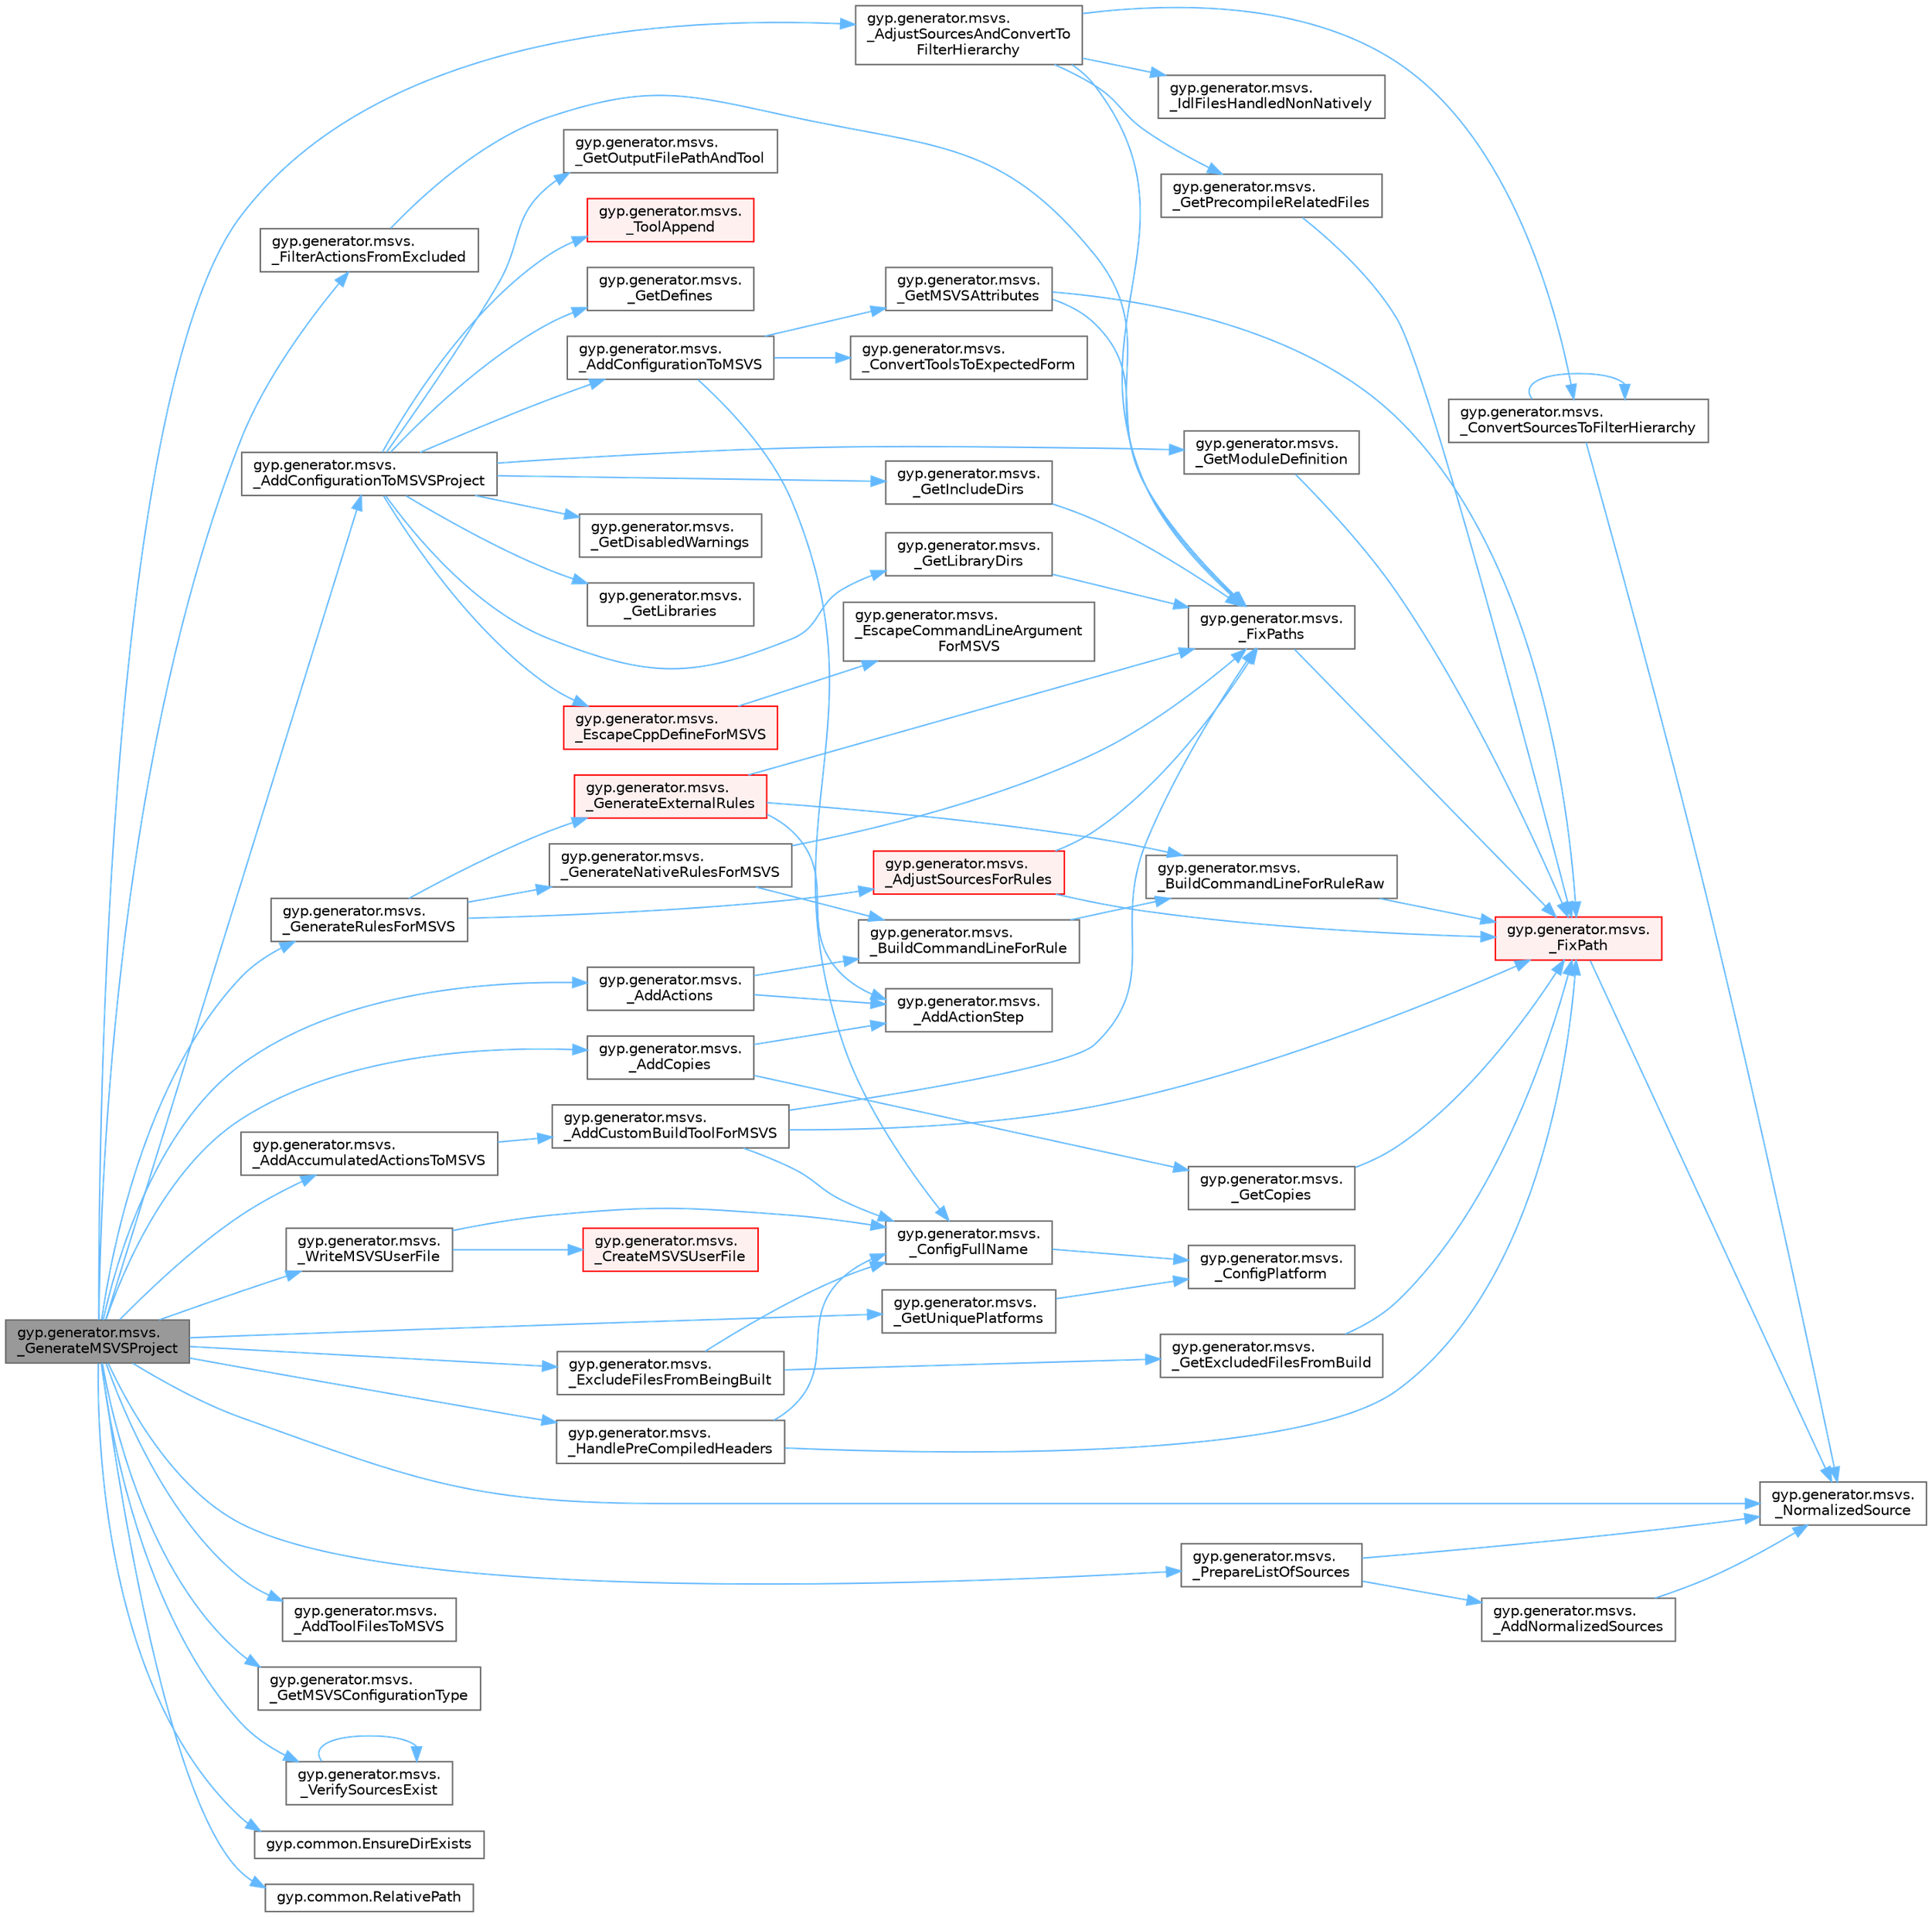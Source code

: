 digraph "gyp.generator.msvs._GenerateMSVSProject"
{
 // LATEX_PDF_SIZE
  bgcolor="transparent";
  edge [fontname=Helvetica,fontsize=10,labelfontname=Helvetica,labelfontsize=10];
  node [fontname=Helvetica,fontsize=10,shape=box,height=0.2,width=0.4];
  rankdir="LR";
  Node1 [id="Node000001",label="gyp.generator.msvs.\l_GenerateMSVSProject",height=0.2,width=0.4,color="gray40", fillcolor="grey60", style="filled", fontcolor="black",tooltip=" "];
  Node1 -> Node2 [id="edge1_Node000001_Node000002",color="steelblue1",style="solid",tooltip=" "];
  Node2 [id="Node000002",label="gyp.generator.msvs.\l_AddAccumulatedActionsToMSVS",height=0.2,width=0.4,color="grey40", fillcolor="white", style="filled",URL="$namespacegyp_1_1generator_1_1msvs.html#a47a43a4e2c9b53aed29dbff8ba562890",tooltip=" "];
  Node2 -> Node3 [id="edge2_Node000002_Node000003",color="steelblue1",style="solid",tooltip=" "];
  Node3 [id="Node000003",label="gyp.generator.msvs.\l_AddCustomBuildToolForMSVS",height=0.2,width=0.4,color="grey40", fillcolor="white", style="filled",URL="$namespacegyp_1_1generator_1_1msvs.html#ac45b034a0381b41b1bb350c77649865a",tooltip=" "];
  Node3 -> Node4 [id="edge3_Node000003_Node000004",color="steelblue1",style="solid",tooltip=" "];
  Node4 [id="Node000004",label="gyp.generator.msvs.\l_ConfigFullName",height=0.2,width=0.4,color="grey40", fillcolor="white", style="filled",URL="$namespacegyp_1_1generator_1_1msvs.html#a8a4d2a99d70ef927f3c64435b4a5d30c",tooltip=" "];
  Node4 -> Node5 [id="edge4_Node000004_Node000005",color="steelblue1",style="solid",tooltip=" "];
  Node5 [id="Node000005",label="gyp.generator.msvs.\l_ConfigPlatform",height=0.2,width=0.4,color="grey40", fillcolor="white", style="filled",URL="$namespacegyp_1_1generator_1_1msvs.html#a64ffcac1a3d2cb45c589e0427d447266",tooltip=" "];
  Node3 -> Node6 [id="edge5_Node000003_Node000006",color="steelblue1",style="solid",tooltip=" "];
  Node6 [id="Node000006",label="gyp.generator.msvs.\l_FixPath",height=0.2,width=0.4,color="red", fillcolor="#FFF0F0", style="filled",URL="$namespacegyp_1_1generator_1_1msvs.html#a706c592f67f43ac8e8e1f0573f747e13",tooltip=" "];
  Node6 -> Node8 [id="edge6_Node000006_Node000008",color="steelblue1",style="solid",tooltip=" "];
  Node8 [id="Node000008",label="gyp.generator.msvs.\l_NormalizedSource",height=0.2,width=0.4,color="grey40", fillcolor="white", style="filled",URL="$namespacegyp_1_1generator_1_1msvs.html#aaa41e8e158a65fd9c8484eec2d48c72d",tooltip=" "];
  Node3 -> Node9 [id="edge7_Node000003_Node000009",color="steelblue1",style="solid",tooltip=" "];
  Node9 [id="Node000009",label="gyp.generator.msvs.\l_FixPaths",height=0.2,width=0.4,color="grey40", fillcolor="white", style="filled",URL="$namespacegyp_1_1generator_1_1msvs.html#abe0103864b6f70b3c1ab25521cb1f1d0",tooltip=" "];
  Node9 -> Node6 [id="edge8_Node000009_Node000006",color="steelblue1",style="solid",tooltip=" "];
  Node1 -> Node10 [id="edge9_Node000001_Node000010",color="steelblue1",style="solid",tooltip=" "];
  Node10 [id="Node000010",label="gyp.generator.msvs.\l_AddActions",height=0.2,width=0.4,color="grey40", fillcolor="white", style="filled",URL="$namespacegyp_1_1generator_1_1msvs.html#af53f258fd96281947a8ffca524de72c3",tooltip=" "];
  Node10 -> Node11 [id="edge10_Node000010_Node000011",color="steelblue1",style="solid",tooltip=" "];
  Node11 [id="Node000011",label="gyp.generator.msvs.\l_AddActionStep",height=0.2,width=0.4,color="grey40", fillcolor="white", style="filled",URL="$namespacegyp_1_1generator_1_1msvs.html#abcda763ba7e13795096a8b9498a5b2a2",tooltip=" "];
  Node10 -> Node12 [id="edge11_Node000010_Node000012",color="steelblue1",style="solid",tooltip=" "];
  Node12 [id="Node000012",label="gyp.generator.msvs.\l_BuildCommandLineForRule",height=0.2,width=0.4,color="grey40", fillcolor="white", style="filled",URL="$namespacegyp_1_1generator_1_1msvs.html#a9e3e350b064512f7865c75aadb99363b",tooltip=" "];
  Node12 -> Node13 [id="edge12_Node000012_Node000013",color="steelblue1",style="solid",tooltip=" "];
  Node13 [id="Node000013",label="gyp.generator.msvs.\l_BuildCommandLineForRuleRaw",height=0.2,width=0.4,color="grey40", fillcolor="white", style="filled",URL="$namespacegyp_1_1generator_1_1msvs.html#a89ff52e85195b4b46800299bb236c670",tooltip=" "];
  Node13 -> Node6 [id="edge13_Node000013_Node000006",color="steelblue1",style="solid",tooltip=" "];
  Node1 -> Node14 [id="edge14_Node000001_Node000014",color="steelblue1",style="solid",tooltip=" "];
  Node14 [id="Node000014",label="gyp.generator.msvs.\l_AddConfigurationToMSVSProject",height=0.2,width=0.4,color="grey40", fillcolor="white", style="filled",URL="$namespacegyp_1_1generator_1_1msvs.html#a6da5b84267bb1412fa27adac728acb95",tooltip=" "];
  Node14 -> Node15 [id="edge15_Node000014_Node000015",color="steelblue1",style="solid",tooltip=" "];
  Node15 [id="Node000015",label="gyp.generator.msvs.\l_AddConfigurationToMSVS",height=0.2,width=0.4,color="grey40", fillcolor="white", style="filled",URL="$namespacegyp_1_1generator_1_1msvs.html#ad2b885c019c007de10fd6229d889acc2",tooltip=" "];
  Node15 -> Node4 [id="edge16_Node000015_Node000004",color="steelblue1",style="solid",tooltip=" "];
  Node15 -> Node16 [id="edge17_Node000015_Node000016",color="steelblue1",style="solid",tooltip=" "];
  Node16 [id="Node000016",label="gyp.generator.msvs.\l_ConvertToolsToExpectedForm",height=0.2,width=0.4,color="grey40", fillcolor="white", style="filled",URL="$namespacegyp_1_1generator_1_1msvs.html#a6b7335c5be0b0337d0999ee7240ba898",tooltip=" "];
  Node15 -> Node17 [id="edge18_Node000015_Node000017",color="steelblue1",style="solid",tooltip=" "];
  Node17 [id="Node000017",label="gyp.generator.msvs.\l_GetMSVSAttributes",height=0.2,width=0.4,color="grey40", fillcolor="white", style="filled",URL="$namespacegyp_1_1generator_1_1msvs.html#a9365678124bfae8620bc06066a586f8d",tooltip=" "];
  Node17 -> Node6 [id="edge19_Node000017_Node000006",color="steelblue1",style="solid",tooltip=" "];
  Node17 -> Node9 [id="edge20_Node000017_Node000009",color="steelblue1",style="solid",tooltip=" "];
  Node14 -> Node18 [id="edge21_Node000014_Node000018",color="steelblue1",style="solid",tooltip=" "];
  Node18 [id="Node000018",label="gyp.generator.msvs.\l_EscapeCppDefineForMSVS",height=0.2,width=0.4,color="red", fillcolor="#FFF0F0", style="filled",URL="$namespacegyp_1_1generator_1_1msvs.html#ac81e960b315aaa264b4bd8f2eee9b162",tooltip=" "];
  Node18 -> Node19 [id="edge22_Node000018_Node000019",color="steelblue1",style="solid",tooltip=" "];
  Node19 [id="Node000019",label="gyp.generator.msvs.\l_EscapeCommandLineArgument\lForMSVS",height=0.2,width=0.4,color="grey40", fillcolor="white", style="filled",URL="$namespacegyp_1_1generator_1_1msvs.html#acfd351e86224cf371502215fe1b1256f",tooltip=" "];
  Node14 -> Node22 [id="edge23_Node000014_Node000022",color="steelblue1",style="solid",tooltip=" "];
  Node22 [id="Node000022",label="gyp.generator.msvs.\l_GetDefines",height=0.2,width=0.4,color="grey40", fillcolor="white", style="filled",URL="$namespacegyp_1_1generator_1_1msvs.html#ab51b8e8d6de9006e1218aabaa1957c94",tooltip=" "];
  Node14 -> Node23 [id="edge24_Node000014_Node000023",color="steelblue1",style="solid",tooltip=" "];
  Node23 [id="Node000023",label="gyp.generator.msvs.\l_GetDisabledWarnings",height=0.2,width=0.4,color="grey40", fillcolor="white", style="filled",URL="$namespacegyp_1_1generator_1_1msvs.html#a118be64a7aaf0caaefe5e3edd2a60eed",tooltip=" "];
  Node14 -> Node24 [id="edge25_Node000014_Node000024",color="steelblue1",style="solid",tooltip=" "];
  Node24 [id="Node000024",label="gyp.generator.msvs.\l_GetIncludeDirs",height=0.2,width=0.4,color="grey40", fillcolor="white", style="filled",URL="$namespacegyp_1_1generator_1_1msvs.html#aaa5b9ae9fc219edb86b5c2c7725e2e08",tooltip=" "];
  Node24 -> Node9 [id="edge26_Node000024_Node000009",color="steelblue1",style="solid",tooltip=" "];
  Node14 -> Node25 [id="edge27_Node000014_Node000025",color="steelblue1",style="solid",tooltip=" "];
  Node25 [id="Node000025",label="gyp.generator.msvs.\l_GetLibraries",height=0.2,width=0.4,color="grey40", fillcolor="white", style="filled",URL="$namespacegyp_1_1generator_1_1msvs.html#a8a59f9afb6017bd37a8890f8f1a5d821",tooltip=" "];
  Node14 -> Node26 [id="edge28_Node000014_Node000026",color="steelblue1",style="solid",tooltip=" "];
  Node26 [id="Node000026",label="gyp.generator.msvs.\l_GetLibraryDirs",height=0.2,width=0.4,color="grey40", fillcolor="white", style="filled",URL="$namespacegyp_1_1generator_1_1msvs.html#ab56a34c837f449609ca2ac9ec8755478",tooltip=" "];
  Node26 -> Node9 [id="edge29_Node000026_Node000009",color="steelblue1",style="solid",tooltip=" "];
  Node14 -> Node27 [id="edge30_Node000014_Node000027",color="steelblue1",style="solid",tooltip=" "];
  Node27 [id="Node000027",label="gyp.generator.msvs.\l_GetModuleDefinition",height=0.2,width=0.4,color="grey40", fillcolor="white", style="filled",URL="$namespacegyp_1_1generator_1_1msvs.html#ac5fa6d2d137bb751cdffbd3575038d24",tooltip=" "];
  Node27 -> Node6 [id="edge31_Node000027_Node000006",color="steelblue1",style="solid",tooltip=" "];
  Node14 -> Node28 [id="edge32_Node000014_Node000028",color="steelblue1",style="solid",tooltip=" "];
  Node28 [id="Node000028",label="gyp.generator.msvs.\l_GetOutputFilePathAndTool",height=0.2,width=0.4,color="grey40", fillcolor="white", style="filled",URL="$namespacegyp_1_1generator_1_1msvs.html#ae6ab531687951079d4344801bddeead8",tooltip=" "];
  Node14 -> Node29 [id="edge33_Node000014_Node000029",color="steelblue1",style="solid",tooltip=" "];
  Node29 [id="Node000029",label="gyp.generator.msvs.\l_ToolAppend",height=0.2,width=0.4,color="red", fillcolor="#FFF0F0", style="filled",URL="$namespacegyp_1_1generator_1_1msvs.html#a4edc9eadd706d9ebfc7ad3e0acca601f",tooltip=" "];
  Node1 -> Node31 [id="edge34_Node000001_Node000031",color="steelblue1",style="solid",tooltip=" "];
  Node31 [id="Node000031",label="gyp.generator.msvs.\l_AddCopies",height=0.2,width=0.4,color="grey40", fillcolor="white", style="filled",URL="$namespacegyp_1_1generator_1_1msvs.html#acbd46fbec39458c454fcd6f0ef98e019",tooltip=" "];
  Node31 -> Node11 [id="edge35_Node000031_Node000011",color="steelblue1",style="solid",tooltip=" "];
  Node31 -> Node32 [id="edge36_Node000031_Node000032",color="steelblue1",style="solid",tooltip=" "];
  Node32 [id="Node000032",label="gyp.generator.msvs.\l_GetCopies",height=0.2,width=0.4,color="grey40", fillcolor="white", style="filled",URL="$namespacegyp_1_1generator_1_1msvs.html#a5853ca36178846735c15c20311713233",tooltip=" "];
  Node32 -> Node6 [id="edge37_Node000032_Node000006",color="steelblue1",style="solid",tooltip=" "];
  Node1 -> Node33 [id="edge38_Node000001_Node000033",color="steelblue1",style="solid",tooltip=" "];
  Node33 [id="Node000033",label="gyp.generator.msvs.\l_AddToolFilesToMSVS",height=0.2,width=0.4,color="grey40", fillcolor="white", style="filled",URL="$namespacegyp_1_1generator_1_1msvs.html#a9149f48c5e10e98f1369d2fa2023cf8f",tooltip=" "];
  Node1 -> Node34 [id="edge39_Node000001_Node000034",color="steelblue1",style="solid",tooltip=" "];
  Node34 [id="Node000034",label="gyp.generator.msvs.\l_AdjustSourcesAndConvertTo\lFilterHierarchy",height=0.2,width=0.4,color="grey40", fillcolor="white", style="filled",URL="$namespacegyp_1_1generator_1_1msvs.html#ab16b2be7323bc19e0f170632e8e32afb",tooltip=" "];
  Node34 -> Node35 [id="edge40_Node000034_Node000035",color="steelblue1",style="solid",tooltip=" "];
  Node35 [id="Node000035",label="gyp.generator.msvs.\l_ConvertSourcesToFilterHierarchy",height=0.2,width=0.4,color="grey40", fillcolor="white", style="filled",URL="$namespacegyp_1_1generator_1_1msvs.html#a7f48e426761df362fae7b62bfde2d60e",tooltip=" "];
  Node35 -> Node35 [id="edge41_Node000035_Node000035",color="steelblue1",style="solid",tooltip=" "];
  Node35 -> Node8 [id="edge42_Node000035_Node000008",color="steelblue1",style="solid",tooltip=" "];
  Node34 -> Node9 [id="edge43_Node000034_Node000009",color="steelblue1",style="solid",tooltip=" "];
  Node34 -> Node36 [id="edge44_Node000034_Node000036",color="steelblue1",style="solid",tooltip=" "];
  Node36 [id="Node000036",label="gyp.generator.msvs.\l_GetPrecompileRelatedFiles",height=0.2,width=0.4,color="grey40", fillcolor="white", style="filled",URL="$namespacegyp_1_1generator_1_1msvs.html#aec9374070b04ddab2788204cff916790",tooltip=" "];
  Node36 -> Node6 [id="edge45_Node000036_Node000006",color="steelblue1",style="solid",tooltip=" "];
  Node34 -> Node37 [id="edge46_Node000034_Node000037",color="steelblue1",style="solid",tooltip=" "];
  Node37 [id="Node000037",label="gyp.generator.msvs.\l_IdlFilesHandledNonNatively",height=0.2,width=0.4,color="grey40", fillcolor="white", style="filled",URL="$namespacegyp_1_1generator_1_1msvs.html#a07e3a07a8e87165e27e142554cd3f88f",tooltip=" "];
  Node1 -> Node38 [id="edge47_Node000001_Node000038",color="steelblue1",style="solid",tooltip=" "];
  Node38 [id="Node000038",label="gyp.generator.msvs.\l_ExcludeFilesFromBeingBuilt",height=0.2,width=0.4,color="grey40", fillcolor="white", style="filled",URL="$namespacegyp_1_1generator_1_1msvs.html#a173d23ba06fa102b00d2b24308347bf5",tooltip=" "];
  Node38 -> Node4 [id="edge48_Node000038_Node000004",color="steelblue1",style="solid",tooltip=" "];
  Node38 -> Node39 [id="edge49_Node000038_Node000039",color="steelblue1",style="solid",tooltip=" "];
  Node39 [id="Node000039",label="gyp.generator.msvs.\l_GetExcludedFilesFromBuild",height=0.2,width=0.4,color="grey40", fillcolor="white", style="filled",URL="$namespacegyp_1_1generator_1_1msvs.html#a0a4dc065cf8c132c4a482fb6e5e59a86",tooltip=" "];
  Node39 -> Node6 [id="edge50_Node000039_Node000006",color="steelblue1",style="solid",tooltip=" "];
  Node1 -> Node40 [id="edge51_Node000001_Node000040",color="steelblue1",style="solid",tooltip=" "];
  Node40 [id="Node000040",label="gyp.generator.msvs.\l_FilterActionsFromExcluded",height=0.2,width=0.4,color="grey40", fillcolor="white", style="filled",URL="$namespacegyp_1_1generator_1_1msvs.html#aaa8857e6fa22b25e432c3fca3774b7c6",tooltip=" "];
  Node40 -> Node9 [id="edge52_Node000040_Node000009",color="steelblue1",style="solid",tooltip=" "];
  Node1 -> Node41 [id="edge53_Node000001_Node000041",color="steelblue1",style="solid",tooltip=" "];
  Node41 [id="Node000041",label="gyp.generator.msvs.\l_GenerateRulesForMSVS",height=0.2,width=0.4,color="grey40", fillcolor="white", style="filled",URL="$namespacegyp_1_1generator_1_1msvs.html#a9b07d19a2a7c9cb0f97269d619326a7a",tooltip=" "];
  Node41 -> Node42 [id="edge54_Node000041_Node000042",color="steelblue1",style="solid",tooltip=" "];
  Node42 [id="Node000042",label="gyp.generator.msvs.\l_AdjustSourcesForRules",height=0.2,width=0.4,color="red", fillcolor="#FFF0F0", style="filled",URL="$namespacegyp_1_1generator_1_1msvs.html#a5dbb1dc3aadc8929bfb48430fa5c7f8c",tooltip=" "];
  Node42 -> Node6 [id="edge55_Node000042_Node000006",color="steelblue1",style="solid",tooltip=" "];
  Node42 -> Node9 [id="edge56_Node000042_Node000009",color="steelblue1",style="solid",tooltip=" "];
  Node41 -> Node46 [id="edge57_Node000041_Node000046",color="steelblue1",style="solid",tooltip=" "];
  Node46 [id="Node000046",label="gyp.generator.msvs.\l_GenerateExternalRules",height=0.2,width=0.4,color="red", fillcolor="#FFF0F0", style="filled",URL="$namespacegyp_1_1generator_1_1msvs.html#a04717648f4f88231b2c7677dd56e9a6a",tooltip=" "];
  Node46 -> Node11 [id="edge58_Node000046_Node000011",color="steelblue1",style="solid",tooltip=" "];
  Node46 -> Node13 [id="edge59_Node000046_Node000013",color="steelblue1",style="solid",tooltip=" "];
  Node46 -> Node9 [id="edge60_Node000046_Node000009",color="steelblue1",style="solid",tooltip=" "];
  Node41 -> Node50 [id="edge61_Node000041_Node000050",color="steelblue1",style="solid",tooltip=" "];
  Node50 [id="Node000050",label="gyp.generator.msvs.\l_GenerateNativeRulesForMSVS",height=0.2,width=0.4,color="grey40", fillcolor="white", style="filled",URL="$namespacegyp_1_1generator_1_1msvs.html#aedb18f1ffab963e20fb3ec86363d9ec8",tooltip=" "];
  Node50 -> Node12 [id="edge62_Node000050_Node000012",color="steelblue1",style="solid",tooltip=" "];
  Node50 -> Node9 [id="edge63_Node000050_Node000009",color="steelblue1",style="solid",tooltip=" "];
  Node1 -> Node51 [id="edge64_Node000001_Node000051",color="steelblue1",style="solid",tooltip=" "];
  Node51 [id="Node000051",label="gyp.generator.msvs.\l_GetMSVSConfigurationType",height=0.2,width=0.4,color="grey40", fillcolor="white", style="filled",URL="$namespacegyp_1_1generator_1_1msvs.html#a73c5fe13c41f58f01c5296ae4977f65d",tooltip=" "];
  Node1 -> Node52 [id="edge65_Node000001_Node000052",color="steelblue1",style="solid",tooltip=" "];
  Node52 [id="Node000052",label="gyp.generator.msvs.\l_GetUniquePlatforms",height=0.2,width=0.4,color="grey40", fillcolor="white", style="filled",URL="$namespacegyp_1_1generator_1_1msvs.html#a90a25637d19d2d9c2c8495550301f38b",tooltip=" "];
  Node52 -> Node5 [id="edge66_Node000052_Node000005",color="steelblue1",style="solid",tooltip=" "];
  Node1 -> Node53 [id="edge67_Node000001_Node000053",color="steelblue1",style="solid",tooltip=" "];
  Node53 [id="Node000053",label="gyp.generator.msvs.\l_HandlePreCompiledHeaders",height=0.2,width=0.4,color="grey40", fillcolor="white", style="filled",URL="$namespacegyp_1_1generator_1_1msvs.html#acb28fcf8b7977e8dfbe3fb1438008e08",tooltip=" "];
  Node53 -> Node4 [id="edge68_Node000053_Node000004",color="steelblue1",style="solid",tooltip=" "];
  Node53 -> Node6 [id="edge69_Node000053_Node000006",color="steelblue1",style="solid",tooltip=" "];
  Node1 -> Node8 [id="edge70_Node000001_Node000008",color="steelblue1",style="solid",tooltip=" "];
  Node1 -> Node54 [id="edge71_Node000001_Node000054",color="steelblue1",style="solid",tooltip=" "];
  Node54 [id="Node000054",label="gyp.generator.msvs.\l_PrepareListOfSources",height=0.2,width=0.4,color="grey40", fillcolor="white", style="filled",URL="$namespacegyp_1_1generator_1_1msvs.html#aabd3d4c15addf0e5c2a519cfbb4382e6",tooltip=" "];
  Node54 -> Node55 [id="edge72_Node000054_Node000055",color="steelblue1",style="solid",tooltip=" "];
  Node55 [id="Node000055",label="gyp.generator.msvs.\l_AddNormalizedSources",height=0.2,width=0.4,color="grey40", fillcolor="white", style="filled",URL="$namespacegyp_1_1generator_1_1msvs.html#a12b3b10c5721970b889478878a3f37e9",tooltip=" "];
  Node55 -> Node8 [id="edge73_Node000055_Node000008",color="steelblue1",style="solid",tooltip=" "];
  Node54 -> Node8 [id="edge74_Node000054_Node000008",color="steelblue1",style="solid",tooltip=" "];
  Node1 -> Node56 [id="edge75_Node000001_Node000056",color="steelblue1",style="solid",tooltip=" "];
  Node56 [id="Node000056",label="gyp.generator.msvs.\l_VerifySourcesExist",height=0.2,width=0.4,color="grey40", fillcolor="white", style="filled",URL="$namespacegyp_1_1generator_1_1msvs.html#acc7d4750c80358b8459cf17b8302ad9f",tooltip=" "];
  Node56 -> Node56 [id="edge76_Node000056_Node000056",color="steelblue1",style="solid",tooltip=" "];
  Node1 -> Node57 [id="edge77_Node000001_Node000057",color="steelblue1",style="solid",tooltip=" "];
  Node57 [id="Node000057",label="gyp.generator.msvs.\l_WriteMSVSUserFile",height=0.2,width=0.4,color="grey40", fillcolor="white", style="filled",URL="$namespacegyp_1_1generator_1_1msvs.html#a54ef3d2e2d30037a80e0eeb6c6d5e400",tooltip=" "];
  Node57 -> Node4 [id="edge78_Node000057_Node000004",color="steelblue1",style="solid",tooltip=" "];
  Node57 -> Node58 [id="edge79_Node000057_Node000058",color="steelblue1",style="solid",tooltip=" "];
  Node58 [id="Node000058",label="gyp.generator.msvs.\l_CreateMSVSUserFile",height=0.2,width=0.4,color="red", fillcolor="#FFF0F0", style="filled",URL="$namespacegyp_1_1generator_1_1msvs.html#ad8ae1a351784d32ecb74d7a6822961d1",tooltip=" "];
  Node1 -> Node60 [id="edge80_Node000001_Node000060",color="steelblue1",style="solid",tooltip=" "];
  Node60 [id="Node000060",label="gyp.common.EnsureDirExists",height=0.2,width=0.4,color="grey40", fillcolor="white", style="filled",URL="$namespacegyp_1_1common.html#a62411b7ed9f7220bb951ea26e91e4e15",tooltip=" "];
  Node1 -> Node61 [id="edge81_Node000001_Node000061",color="steelblue1",style="solid",tooltip=" "];
  Node61 [id="Node000061",label="gyp.common.RelativePath",height=0.2,width=0.4,color="grey40", fillcolor="white", style="filled",URL="$namespacegyp_1_1common.html#a8533ebdd9774c22ee7f7450c54239796",tooltip=" "];
}
